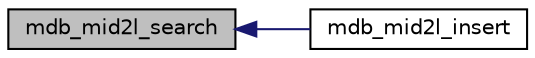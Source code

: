 digraph "mdb_mid2l_search"
{
  edge [fontname="Helvetica",fontsize="10",labelfontname="Helvetica",labelfontsize="10"];
  node [fontname="Helvetica",fontsize="10",shape=record];
  rankdir="LR";
  Node6 [label="mdb_mid2l_search",height=0.2,width=0.4,color="black", fillcolor="grey75", style="filled", fontcolor="black"];
  Node6 -> Node7 [dir="back",color="midnightblue",fontsize="10",style="solid",fontname="Helvetica"];
  Node7 [label="mdb_mid2l_insert",height=0.2,width=0.4,color="black", fillcolor="white", style="filled",URL="$group__idls.html#ga7cf657facd99bec0e29ea05bda96e4a5"];
}
